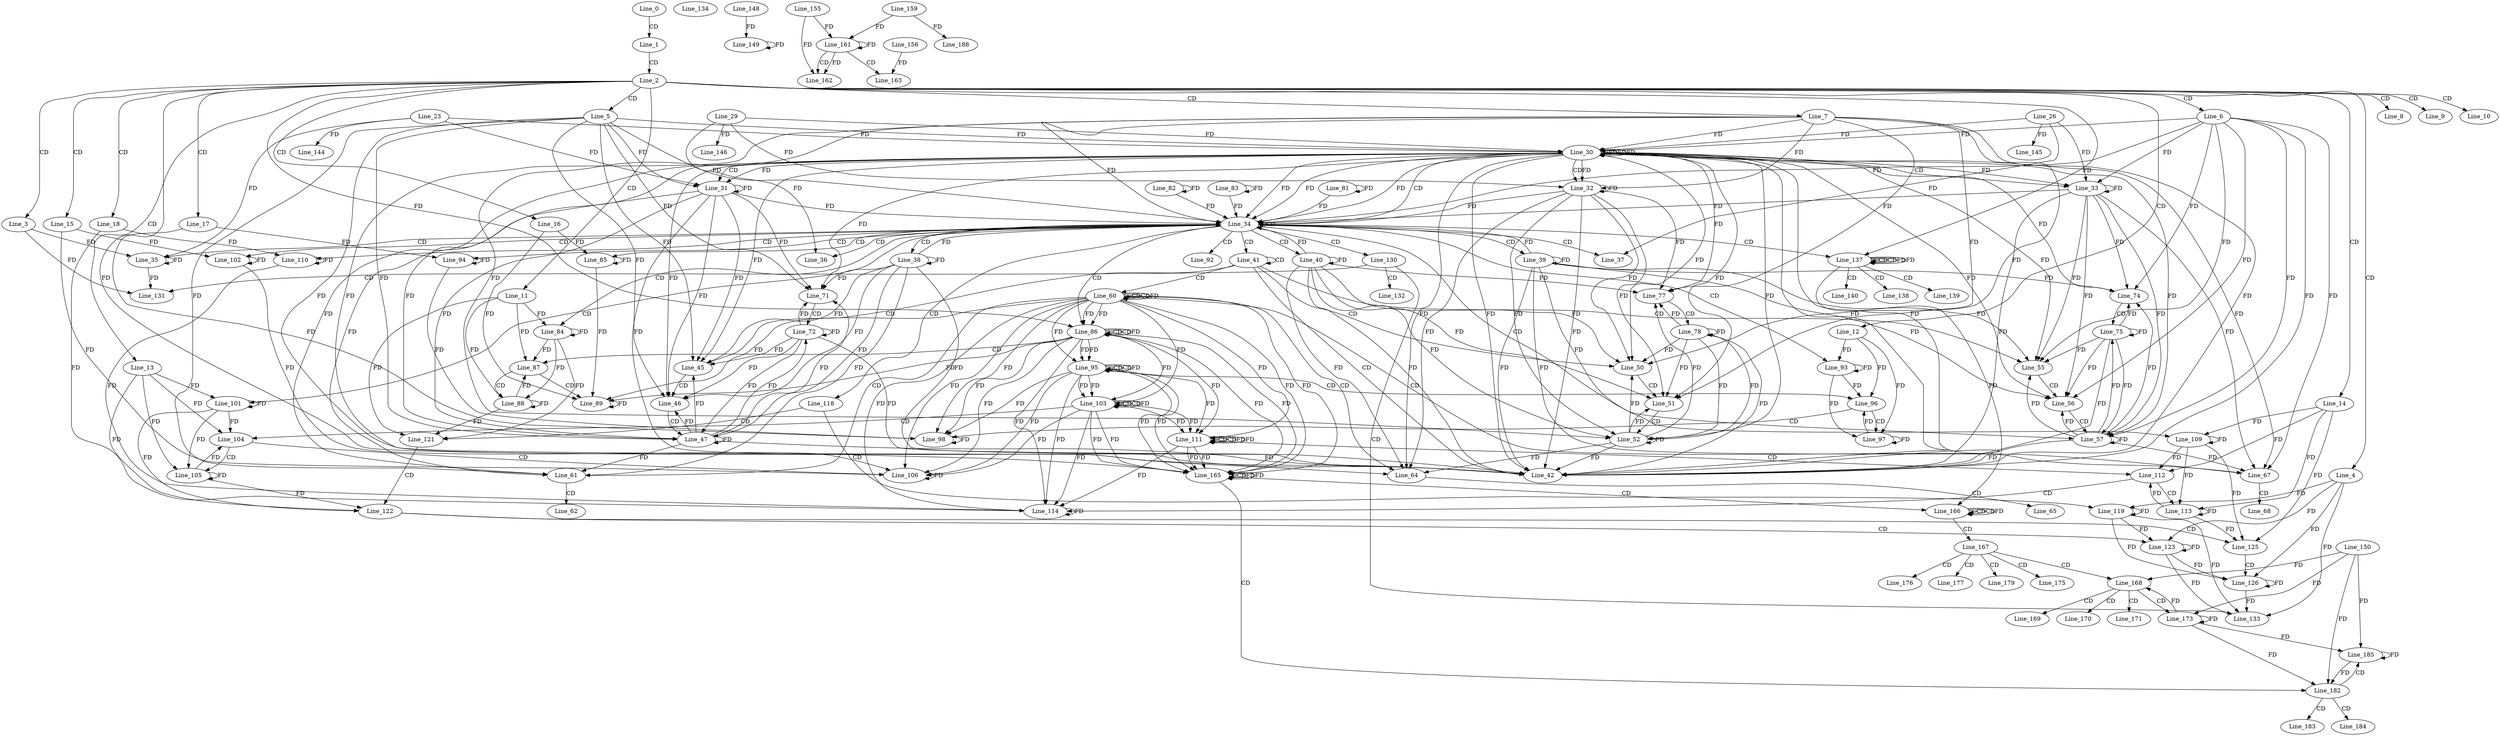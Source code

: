digraph G {
  Line_0;
  Line_1;
  Line_2;
  Line_3;
  Line_4;
  Line_5;
  Line_6;
  Line_7;
  Line_8;
  Line_9;
  Line_10;
  Line_11;
  Line_12;
  Line_13;
  Line_14;
  Line_15;
  Line_16;
  Line_17;
  Line_18;
  Line_30;
  Line_30;
  Line_23;
  Line_30;
  Line_30;
  Line_29;
  Line_30;
  Line_30;
  Line_26;
  Line_30;
  Line_31;
  Line_31;
  Line_32;
  Line_32;
  Line_33;
  Line_33;
  Line_34;
  Line_34;
  Line_34;
  Line_34;
  Line_35;
  Line_35;
  Line_36;
  Line_37;
  Line_38;
  Line_38;
  Line_39;
  Line_39;
  Line_40;
  Line_40;
  Line_41;
  Line_42;
  Line_42;
  Line_42;
  Line_42;
  Line_45;
  Line_45;
  Line_46;
  Line_46;
  Line_47;
  Line_47;
  Line_47;
  Line_50;
  Line_50;
  Line_51;
  Line_51;
  Line_52;
  Line_52;
  Line_52;
  Line_55;
  Line_55;
  Line_56;
  Line_56;
  Line_57;
  Line_57;
  Line_57;
  Line_60;
  Line_60;
  Line_60;
  Line_61;
  Line_61;
  Line_62;
  Line_64;
  Line_64;
  Line_65;
  Line_67;
  Line_67;
  Line_68;
  Line_71;
  Line_71;
  Line_72;
  Line_72;
  Line_74;
  Line_74;
  Line_75;
  Line_75;
  Line_77;
  Line_77;
  Line_78;
  Line_78;
  Line_81;
  Line_81;
  Line_82;
  Line_82;
  Line_83;
  Line_83;
  Line_84;
  Line_85;
  Line_86;
  Line_86;
  Line_86;
  Line_87;
  Line_88;
  Line_89;
  Line_92;
  Line_93;
  Line_94;
  Line_95;
  Line_95;
  Line_95;
  Line_96;
  Line_97;
  Line_98;
  Line_101;
  Line_102;
  Line_103;
  Line_103;
  Line_103;
  Line_104;
  Line_105;
  Line_106;
  Line_109;
  Line_110;
  Line_111;
  Line_111;
  Line_111;
  Line_112;
  Line_113;
  Line_114;
  Line_118;
  Line_119;
  Line_121;
  Line_122;
  Line_123;
  Line_125;
  Line_126;
  Line_130;
  Line_131;
  Line_132;
  Line_133;
  Line_134;
  Line_137;
  Line_137;
  Line_137;
  Line_138;
  Line_139;
  Line_140;
  Line_144;
  Line_145;
  Line_146;
  Line_148;
  Line_149;
  Line_149;
  Line_161;
  Line_155;
  Line_161;
  Line_159;
  Line_161;
  Line_162;
  Line_163;
  Line_156;
  Line_165;
  Line_165;
  Line_165;
  Line_166;
  Line_166;
  Line_166;
  Line_167;
  Line_168;
  Line_150;
  Line_169;
  Line_170;
  Line_171;
  Line_173;
  Line_175;
  Line_176;
  Line_177;
  Line_179;
  Line_182;
  Line_183;
  Line_184;
  Line_185;
  Line_188;
  Line_0 -> Line_1 [ label="CD" ];
  Line_1 -> Line_2 [ label="CD" ];
  Line_2 -> Line_3 [ label="CD" ];
  Line_2 -> Line_4 [ label="CD" ];
  Line_2 -> Line_5 [ label="CD" ];
  Line_2 -> Line_6 [ label="CD" ];
  Line_2 -> Line_7 [ label="CD" ];
  Line_2 -> Line_8 [ label="CD" ];
  Line_2 -> Line_9 [ label="CD" ];
  Line_2 -> Line_10 [ label="CD" ];
  Line_2 -> Line_11 [ label="CD" ];
  Line_2 -> Line_12 [ label="CD" ];
  Line_2 -> Line_13 [ label="CD" ];
  Line_2 -> Line_14 [ label="CD" ];
  Line_2 -> Line_15 [ label="CD" ];
  Line_2 -> Line_16 [ label="CD" ];
  Line_2 -> Line_17 [ label="CD" ];
  Line_2 -> Line_18 [ label="CD" ];
  Line_30 -> Line_30 [ label="FD" ];
  Line_5 -> Line_30 [ label="FD" ];
  Line_23 -> Line_30 [ label="FD" ];
  Line_30 -> Line_30 [ label="FD" ];
  Line_7 -> Line_30 [ label="FD" ];
  Line_29 -> Line_30 [ label="FD" ];
  Line_30 -> Line_30 [ label="FD" ];
  Line_6 -> Line_30 [ label="FD" ];
  Line_26 -> Line_30 [ label="FD" ];
  Line_30 -> Line_31 [ label="CD" ];
  Line_30 -> Line_31 [ label="FD" ];
  Line_31 -> Line_31 [ label="FD" ];
  Line_5 -> Line_31 [ label="FD" ];
  Line_23 -> Line_31 [ label="FD" ];
  Line_30 -> Line_32 [ label="CD" ];
  Line_30 -> Line_32 [ label="FD" ];
  Line_32 -> Line_32 [ label="FD" ];
  Line_7 -> Line_32 [ label="FD" ];
  Line_29 -> Line_32 [ label="FD" ];
  Line_30 -> Line_33 [ label="CD" ];
  Line_30 -> Line_33 [ label="FD" ];
  Line_33 -> Line_33 [ label="FD" ];
  Line_6 -> Line_33 [ label="FD" ];
  Line_26 -> Line_33 [ label="FD" ];
  Line_30 -> Line_34 [ label="CD" ];
  Line_34 -> Line_34 [ label="CD" ];
  Line_30 -> Line_34 [ label="FD" ];
  Line_31 -> Line_34 [ label="FD" ];
  Line_5 -> Line_34 [ label="FD" ];
  Line_30 -> Line_34 [ label="FD" ];
  Line_32 -> Line_34 [ label="FD" ];
  Line_7 -> Line_34 [ label="FD" ];
  Line_30 -> Line_34 [ label="FD" ];
  Line_33 -> Line_34 [ label="FD" ];
  Line_6 -> Line_34 [ label="FD" ];
  Line_34 -> Line_35 [ label="CD" ];
  Line_35 -> Line_35 [ label="FD" ];
  Line_3 -> Line_35 [ label="FD" ];
  Line_23 -> Line_35 [ label="FD" ];
  Line_34 -> Line_36 [ label="CD" ];
  Line_29 -> Line_36 [ label="FD" ];
  Line_34 -> Line_37 [ label="CD" ];
  Line_26 -> Line_37 [ label="FD" ];
  Line_34 -> Line_38 [ label="CD" ];
  Line_38 -> Line_38 [ label="FD" ];
  Line_34 -> Line_39 [ label="CD" ];
  Line_39 -> Line_39 [ label="FD" ];
  Line_34 -> Line_40 [ label="CD" ];
  Line_40 -> Line_40 [ label="FD" ];
  Line_34 -> Line_41 [ label="CD" ];
  Line_41 -> Line_41 [ label="CD" ];
  Line_41 -> Line_42 [ label="CD" ];
  Line_38 -> Line_42 [ label="FD" ];
  Line_30 -> Line_42 [ label="FD" ];
  Line_31 -> Line_42 [ label="FD" ];
  Line_5 -> Line_42 [ label="FD" ];
  Line_40 -> Line_42 [ label="FD" ];
  Line_30 -> Line_42 [ label="FD" ];
  Line_32 -> Line_42 [ label="FD" ];
  Line_7 -> Line_42 [ label="FD" ];
  Line_39 -> Line_42 [ label="FD" ];
  Line_30 -> Line_42 [ label="FD" ];
  Line_33 -> Line_42 [ label="FD" ];
  Line_6 -> Line_42 [ label="FD" ];
  Line_41 -> Line_45 [ label="CD" ];
  Line_38 -> Line_45 [ label="FD" ];
  Line_30 -> Line_45 [ label="FD" ];
  Line_31 -> Line_45 [ label="FD" ];
  Line_5 -> Line_45 [ label="FD" ];
  Line_45 -> Line_46 [ label="CD" ];
  Line_38 -> Line_46 [ label="FD" ];
  Line_30 -> Line_46 [ label="FD" ];
  Line_31 -> Line_46 [ label="FD" ];
  Line_5 -> Line_46 [ label="FD" ];
  Line_46 -> Line_47 [ label="CD" ];
  Line_47 -> Line_47 [ label="FD" ];
  Line_38 -> Line_47 [ label="FD" ];
  Line_30 -> Line_47 [ label="FD" ];
  Line_31 -> Line_47 [ label="FD" ];
  Line_5 -> Line_47 [ label="FD" ];
  Line_41 -> Line_50 [ label="CD" ];
  Line_40 -> Line_50 [ label="FD" ];
  Line_30 -> Line_50 [ label="FD" ];
  Line_32 -> Line_50 [ label="FD" ];
  Line_7 -> Line_50 [ label="FD" ];
  Line_50 -> Line_51 [ label="CD" ];
  Line_40 -> Line_51 [ label="FD" ];
  Line_30 -> Line_51 [ label="FD" ];
  Line_32 -> Line_51 [ label="FD" ];
  Line_7 -> Line_51 [ label="FD" ];
  Line_51 -> Line_52 [ label="CD" ];
  Line_52 -> Line_52 [ label="FD" ];
  Line_40 -> Line_52 [ label="FD" ];
  Line_30 -> Line_52 [ label="FD" ];
  Line_32 -> Line_52 [ label="FD" ];
  Line_7 -> Line_52 [ label="FD" ];
  Line_41 -> Line_55 [ label="CD" ];
  Line_39 -> Line_55 [ label="FD" ];
  Line_30 -> Line_55 [ label="FD" ];
  Line_33 -> Line_55 [ label="FD" ];
  Line_6 -> Line_55 [ label="FD" ];
  Line_55 -> Line_56 [ label="CD" ];
  Line_39 -> Line_56 [ label="FD" ];
  Line_30 -> Line_56 [ label="FD" ];
  Line_33 -> Line_56 [ label="FD" ];
  Line_6 -> Line_56 [ label="FD" ];
  Line_56 -> Line_57 [ label="CD" ];
  Line_57 -> Line_57 [ label="FD" ];
  Line_39 -> Line_57 [ label="FD" ];
  Line_30 -> Line_57 [ label="FD" ];
  Line_33 -> Line_57 [ label="FD" ];
  Line_6 -> Line_57 [ label="FD" ];
  Line_41 -> Line_60 [ label="CD" ];
  Line_60 -> Line_60 [ label="CD" ];
  Line_60 -> Line_60 [ label="CD" ];
  Line_60 -> Line_60 [ label="FD" ];
  Line_60 -> Line_61 [ label="CD" ];
  Line_47 -> Line_61 [ label="FD" ];
  Line_38 -> Line_61 [ label="FD" ];
  Line_30 -> Line_61 [ label="FD" ];
  Line_31 -> Line_61 [ label="FD" ];
  Line_5 -> Line_61 [ label="FD" ];
  Line_61 -> Line_62 [ label="CD" ];
  Line_60 -> Line_64 [ label="CD" ];
  Line_52 -> Line_64 [ label="FD" ];
  Line_40 -> Line_64 [ label="FD" ];
  Line_30 -> Line_64 [ label="FD" ];
  Line_32 -> Line_64 [ label="FD" ];
  Line_7 -> Line_64 [ label="FD" ];
  Line_64 -> Line_65 [ label="CD" ];
  Line_60 -> Line_67 [ label="CD" ];
  Line_57 -> Line_67 [ label="FD" ];
  Line_39 -> Line_67 [ label="FD" ];
  Line_30 -> Line_67 [ label="FD" ];
  Line_33 -> Line_67 [ label="FD" ];
  Line_6 -> Line_67 [ label="FD" ];
  Line_67 -> Line_68 [ label="CD" ];
  Line_47 -> Line_71 [ label="FD" ];
  Line_38 -> Line_71 [ label="FD" ];
  Line_30 -> Line_71 [ label="FD" ];
  Line_31 -> Line_71 [ label="FD" ];
  Line_5 -> Line_71 [ label="FD" ];
  Line_71 -> Line_72 [ label="CD" ];
  Line_47 -> Line_72 [ label="FD" ];
  Line_72 -> Line_72 [ label="FD" ];
  Line_57 -> Line_74 [ label="FD" ];
  Line_39 -> Line_74 [ label="FD" ];
  Line_30 -> Line_74 [ label="FD" ];
  Line_33 -> Line_74 [ label="FD" ];
  Line_6 -> Line_74 [ label="FD" ];
  Line_74 -> Line_75 [ label="CD" ];
  Line_57 -> Line_75 [ label="FD" ];
  Line_75 -> Line_75 [ label="FD" ];
  Line_52 -> Line_77 [ label="FD" ];
  Line_40 -> Line_77 [ label="FD" ];
  Line_30 -> Line_77 [ label="FD" ];
  Line_32 -> Line_77 [ label="FD" ];
  Line_7 -> Line_77 [ label="FD" ];
  Line_77 -> Line_78 [ label="CD" ];
  Line_52 -> Line_78 [ label="FD" ];
  Line_78 -> Line_78 [ label="FD" ];
  Line_81 -> Line_81 [ label="FD" ];
  Line_82 -> Line_82 [ label="FD" ];
  Line_83 -> Line_83 [ label="FD" ];
  Line_34 -> Line_84 [ label="CD" ];
  Line_84 -> Line_84 [ label="FD" ];
  Line_11 -> Line_84 [ label="FD" ];
  Line_34 -> Line_85 [ label="CD" ];
  Line_85 -> Line_85 [ label="FD" ];
  Line_16 -> Line_85 [ label="FD" ];
  Line_34 -> Line_86 [ label="CD" ];
  Line_86 -> Line_86 [ label="CD" ];
  Line_60 -> Line_86 [ label="FD" ];
  Line_2 -> Line_86 [ label="FD" ];
  Line_86 -> Line_86 [ label="CD" ];
  Line_86 -> Line_86 [ label="FD" ];
  Line_60 -> Line_86 [ label="FD" ];
  Line_86 -> Line_87 [ label="CD" ];
  Line_84 -> Line_87 [ label="FD" ];
  Line_11 -> Line_87 [ label="FD" ];
  Line_87 -> Line_88 [ label="CD" ];
  Line_88 -> Line_88 [ label="FD" ];
  Line_84 -> Line_88 [ label="FD" ];
  Line_11 -> Line_88 [ label="FD" ];
  Line_87 -> Line_89 [ label="CD" ];
  Line_89 -> Line_89 [ label="FD" ];
  Line_85 -> Line_89 [ label="FD" ];
  Line_16 -> Line_89 [ label="FD" ];
  Line_86 -> Line_89 [ label="FD" ];
  Line_60 -> Line_89 [ label="FD" ];
  Line_34 -> Line_92 [ label="CD" ];
  Line_34 -> Line_93 [ label="CD" ];
  Line_93 -> Line_93 [ label="FD" ];
  Line_12 -> Line_93 [ label="FD" ];
  Line_34 -> Line_94 [ label="CD" ];
  Line_94 -> Line_94 [ label="FD" ];
  Line_17 -> Line_94 [ label="FD" ];
  Line_95 -> Line_95 [ label="CD" ];
  Line_86 -> Line_95 [ label="FD" ];
  Line_95 -> Line_95 [ label="CD" ];
  Line_95 -> Line_95 [ label="FD" ];
  Line_86 -> Line_95 [ label="FD" ];
  Line_60 -> Line_95 [ label="FD" ];
  Line_95 -> Line_96 [ label="CD" ];
  Line_93 -> Line_96 [ label="FD" ];
  Line_12 -> Line_96 [ label="FD" ];
  Line_96 -> Line_97 [ label="CD" ];
  Line_97 -> Line_97 [ label="FD" ];
  Line_93 -> Line_97 [ label="FD" ];
  Line_12 -> Line_97 [ label="FD" ];
  Line_96 -> Line_98 [ label="CD" ];
  Line_98 -> Line_98 [ label="FD" ];
  Line_94 -> Line_98 [ label="FD" ];
  Line_17 -> Line_98 [ label="FD" ];
  Line_95 -> Line_98 [ label="FD" ];
  Line_86 -> Line_98 [ label="FD" ];
  Line_60 -> Line_98 [ label="FD" ];
  Line_34 -> Line_101 [ label="CD" ];
  Line_101 -> Line_101 [ label="FD" ];
  Line_13 -> Line_101 [ label="FD" ];
  Line_34 -> Line_102 [ label="CD" ];
  Line_102 -> Line_102 [ label="FD" ];
  Line_15 -> Line_102 [ label="FD" ];
  Line_103 -> Line_103 [ label="CD" ];
  Line_95 -> Line_103 [ label="FD" ];
  Line_103 -> Line_103 [ label="CD" ];
  Line_103 -> Line_103 [ label="FD" ];
  Line_95 -> Line_103 [ label="FD" ];
  Line_86 -> Line_103 [ label="FD" ];
  Line_60 -> Line_103 [ label="FD" ];
  Line_103 -> Line_104 [ label="CD" ];
  Line_101 -> Line_104 [ label="FD" ];
  Line_13 -> Line_104 [ label="FD" ];
  Line_104 -> Line_105 [ label="CD" ];
  Line_105 -> Line_105 [ label="FD" ];
  Line_101 -> Line_105 [ label="FD" ];
  Line_13 -> Line_105 [ label="FD" ];
  Line_104 -> Line_106 [ label="CD" ];
  Line_106 -> Line_106 [ label="FD" ];
  Line_102 -> Line_106 [ label="FD" ];
  Line_15 -> Line_106 [ label="FD" ];
  Line_103 -> Line_106 [ label="FD" ];
  Line_95 -> Line_106 [ label="FD" ];
  Line_86 -> Line_106 [ label="FD" ];
  Line_60 -> Line_106 [ label="FD" ];
  Line_34 -> Line_109 [ label="CD" ];
  Line_109 -> Line_109 [ label="FD" ];
  Line_14 -> Line_109 [ label="FD" ];
  Line_34 -> Line_110 [ label="CD" ];
  Line_110 -> Line_110 [ label="FD" ];
  Line_18 -> Line_110 [ label="FD" ];
  Line_111 -> Line_111 [ label="CD" ];
  Line_103 -> Line_111 [ label="FD" ];
  Line_111 -> Line_111 [ label="CD" ];
  Line_111 -> Line_111 [ label="FD" ];
  Line_103 -> Line_111 [ label="FD" ];
  Line_95 -> Line_111 [ label="FD" ];
  Line_86 -> Line_111 [ label="FD" ];
  Line_60 -> Line_111 [ label="FD" ];
  Line_111 -> Line_112 [ label="CD" ];
  Line_109 -> Line_112 [ label="FD" ];
  Line_14 -> Line_112 [ label="FD" ];
  Line_112 -> Line_113 [ label="CD" ];
  Line_113 -> Line_113 [ label="FD" ];
  Line_109 -> Line_113 [ label="FD" ];
  Line_14 -> Line_113 [ label="FD" ];
  Line_112 -> Line_114 [ label="CD" ];
  Line_114 -> Line_114 [ label="FD" ];
  Line_110 -> Line_114 [ label="FD" ];
  Line_18 -> Line_114 [ label="FD" ];
  Line_111 -> Line_114 [ label="FD" ];
  Line_103 -> Line_114 [ label="FD" ];
  Line_95 -> Line_114 [ label="FD" ];
  Line_86 -> Line_114 [ label="FD" ];
  Line_60 -> Line_114 [ label="FD" ];
  Line_34 -> Line_118 [ label="CD" ];
  Line_118 -> Line_119 [ label="CD" ];
  Line_119 -> Line_119 [ label="FD" ];
  Line_4 -> Line_119 [ label="FD" ];
  Line_118 -> Line_121 [ label="CD" ];
  Line_88 -> Line_121 [ label="FD" ];
  Line_84 -> Line_121 [ label="FD" ];
  Line_11 -> Line_121 [ label="FD" ];
  Line_121 -> Line_122 [ label="CD" ];
  Line_105 -> Line_122 [ label="FD" ];
  Line_101 -> Line_122 [ label="FD" ];
  Line_13 -> Line_122 [ label="FD" ];
  Line_122 -> Line_123 [ label="CD" ];
  Line_119 -> Line_123 [ label="FD" ];
  Line_123 -> Line_123 [ label="FD" ];
  Line_4 -> Line_123 [ label="FD" ];
  Line_122 -> Line_125 [ label="CD" ];
  Line_113 -> Line_125 [ label="FD" ];
  Line_109 -> Line_125 [ label="FD" ];
  Line_14 -> Line_125 [ label="FD" ];
  Line_125 -> Line_126 [ label="CD" ];
  Line_119 -> Line_126 [ label="FD" ];
  Line_123 -> Line_126 [ label="FD" ];
  Line_126 -> Line_126 [ label="FD" ];
  Line_4 -> Line_126 [ label="FD" ];
  Line_34 -> Line_130 [ label="CD" ];
  Line_130 -> Line_131 [ label="CD" ];
  Line_35 -> Line_131 [ label="FD" ];
  Line_3 -> Line_131 [ label="FD" ];
  Line_130 -> Line_132 [ label="CD" ];
  Line_130 -> Line_133 [ label="CD" ];
  Line_119 -> Line_133 [ label="FD" ];
  Line_123 -> Line_133 [ label="FD" ];
  Line_126 -> Line_133 [ label="FD" ];
  Line_4 -> Line_133 [ label="FD" ];
  Line_34 -> Line_137 [ label="CD" ];
  Line_137 -> Line_137 [ label="CD" ];
  Line_2 -> Line_137 [ label="FD" ];
  Line_137 -> Line_137 [ label="CD" ];
  Line_137 -> Line_137 [ label="FD" ];
  Line_137 -> Line_138 [ label="CD" ];
  Line_137 -> Line_139 [ label="CD" ];
  Line_137 -> Line_140 [ label="CD" ];
  Line_23 -> Line_144 [ label="FD" ];
  Line_26 -> Line_145 [ label="FD" ];
  Line_29 -> Line_146 [ label="FD" ];
  Line_148 -> Line_149 [ label="FD" ];
  Line_149 -> Line_149 [ label="FD" ];
  Line_161 -> Line_161 [ label="FD" ];
  Line_155 -> Line_161 [ label="FD" ];
  Line_159 -> Line_161 [ label="FD" ];
  Line_161 -> Line_162 [ label="CD" ];
  Line_161 -> Line_162 [ label="FD" ];
  Line_155 -> Line_162 [ label="FD" ];
  Line_161 -> Line_163 [ label="CD" ];
  Line_156 -> Line_163 [ label="FD" ];
  Line_111 -> Line_165 [ label="FD" ];
  Line_103 -> Line_165 [ label="FD" ];
  Line_95 -> Line_165 [ label="FD" ];
  Line_86 -> Line_165 [ label="FD" ];
  Line_60 -> Line_165 [ label="FD" ];
  Line_2 -> Line_165 [ label="FD" ];
  Line_165 -> Line_165 [ label="CD" ];
  Line_165 -> Line_165 [ label="FD" ];
  Line_111 -> Line_165 [ label="FD" ];
  Line_103 -> Line_165 [ label="FD" ];
  Line_95 -> Line_165 [ label="FD" ];
  Line_86 -> Line_165 [ label="FD" ];
  Line_60 -> Line_165 [ label="FD" ];
  Line_165 -> Line_166 [ label="CD" ];
  Line_166 -> Line_166 [ label="CD" ];
  Line_166 -> Line_166 [ label="CD" ];
  Line_166 -> Line_166 [ label="FD" ];
  Line_137 -> Line_166 [ label="FD" ];
  Line_166 -> Line_167 [ label="CD" ];
  Line_167 -> Line_168 [ label="CD" ];
  Line_150 -> Line_168 [ label="FD" ];
  Line_168 -> Line_169 [ label="CD" ];
  Line_168 -> Line_170 [ label="CD" ];
  Line_168 -> Line_171 [ label="CD" ];
  Line_168 -> Line_173 [ label="CD" ];
  Line_173 -> Line_173 [ label="FD" ];
  Line_150 -> Line_173 [ label="FD" ];
  Line_167 -> Line_175 [ label="CD" ];
  Line_167 -> Line_176 [ label="CD" ];
  Line_167 -> Line_177 [ label="CD" ];
  Line_167 -> Line_179 [ label="CD" ];
  Line_165 -> Line_182 [ label="CD" ];
  Line_173 -> Line_182 [ label="FD" ];
  Line_150 -> Line_182 [ label="FD" ];
  Line_182 -> Line_183 [ label="CD" ];
  Line_182 -> Line_184 [ label="CD" ];
  Line_182 -> Line_185 [ label="CD" ];
  Line_173 -> Line_185 [ label="FD" ];
  Line_185 -> Line_185 [ label="FD" ];
  Line_150 -> Line_185 [ label="FD" ];
  Line_159 -> Line_188 [ label="FD" ];
  Line_38 -> Line_34 [ label="FD" ];
  Line_81 -> Line_34 [ label="FD" ];
  Line_40 -> Line_34 [ label="FD" ];
  Line_83 -> Line_34 [ label="FD" ];
  Line_39 -> Line_34 [ label="FD" ];
  Line_82 -> Line_34 [ label="FD" ];
  Line_47 -> Line_42 [ label="FD" ];
  Line_72 -> Line_42 [ label="FD" ];
  Line_52 -> Line_42 [ label="FD" ];
  Line_78 -> Line_42 [ label="FD" ];
  Line_57 -> Line_42 [ label="FD" ];
  Line_75 -> Line_42 [ label="FD" ];
  Line_47 -> Line_45 [ label="FD" ];
  Line_72 -> Line_45 [ label="FD" ];
  Line_47 -> Line_46 [ label="FD" ];
  Line_72 -> Line_46 [ label="FD" ];
  Line_72 -> Line_47 [ label="FD" ];
  Line_52 -> Line_50 [ label="FD" ];
  Line_78 -> Line_50 [ label="FD" ];
  Line_52 -> Line_51 [ label="FD" ];
  Line_78 -> Line_51 [ label="FD" ];
  Line_78 -> Line_52 [ label="FD" ];
  Line_57 -> Line_55 [ label="FD" ];
  Line_75 -> Line_55 [ label="FD" ];
  Line_57 -> Line_56 [ label="FD" ];
  Line_75 -> Line_56 [ label="FD" ];
  Line_75 -> Line_57 [ label="FD" ];
  Line_72 -> Line_71 [ label="FD" ];
  Line_75 -> Line_74 [ label="FD" ];
  Line_78 -> Line_77 [ label="FD" ];
  Line_88 -> Line_87 [ label="FD" ];
  Line_97 -> Line_96 [ label="FD" ];
  Line_105 -> Line_104 [ label="FD" ];
  Line_111 -> Line_111 [ label="FD" ];
  Line_113 -> Line_112 [ label="FD" ];
  Line_137 -> Line_137 [ label="FD" ];
  Line_165 -> Line_165 [ label="FD" ];
  Line_185 -> Line_182 [ label="FD" ];
  Line_173 -> Line_168 [ label="FD" ];
}
